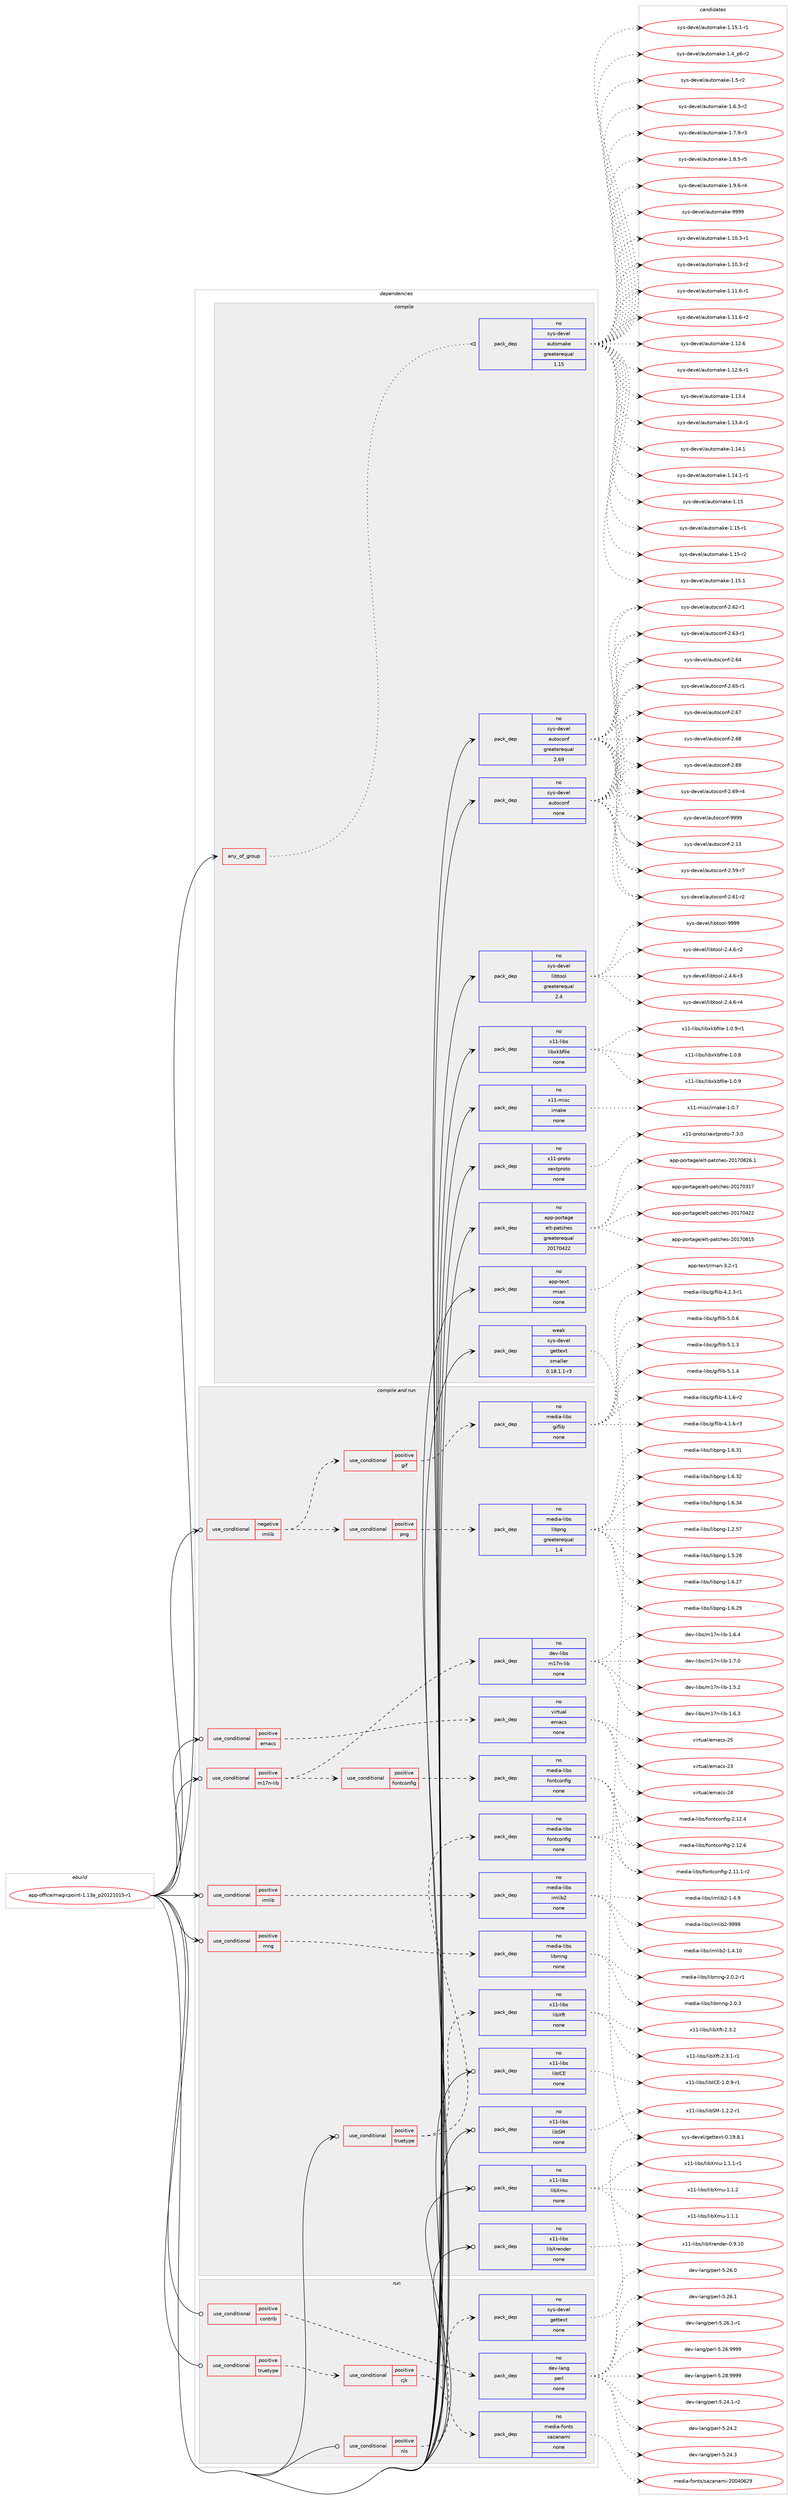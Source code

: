 digraph prolog {

# *************
# Graph options
# *************

newrank=true;
concentrate=true;
compound=true;
graph [rankdir=LR,fontname=Helvetica,fontsize=10,ranksep=1.5];#, ranksep=2.5, nodesep=0.2];
edge  [arrowhead=vee];
node  [fontname=Helvetica,fontsize=10];

# **********
# The ebuild
# **********

subgraph cluster_leftcol {
color=gray;
rank=same;
label=<<i>ebuild</i>>;
id [label="app-office/magicpoint-1.13a_p20121015-r1", color=red, width=4, href="../app-office/magicpoint-1.13a_p20121015-r1.svg"];
}

# ****************
# The dependencies
# ****************

subgraph cluster_midcol {
color=gray;
label=<<i>dependencies</i>>;
subgraph cluster_compile {
fillcolor="#eeeeee";
style=filled;
label=<<i>compile</i>>;
subgraph any899 {
dependency51975 [label=<<TABLE BORDER="0" CELLBORDER="1" CELLSPACING="0" CELLPADDING="4"><TR><TD CELLPADDING="10">any_of_group</TD></TR></TABLE>>, shape=none, color=red];subgraph pack37435 {
dependency51976 [label=<<TABLE BORDER="0" CELLBORDER="1" CELLSPACING="0" CELLPADDING="4" WIDTH="220"><TR><TD ROWSPAN="6" CELLPADDING="30">pack_dep</TD></TR><TR><TD WIDTH="110">no</TD></TR><TR><TD>sys-devel</TD></TR><TR><TD>automake</TD></TR><TR><TD>greaterequal</TD></TR><TR><TD>1.15</TD></TR></TABLE>>, shape=none, color=blue];
}
dependency51975:e -> dependency51976:w [weight=20,style="dotted",arrowhead="oinv"];
}
id:e -> dependency51975:w [weight=20,style="solid",arrowhead="vee"];
subgraph pack37436 {
dependency51977 [label=<<TABLE BORDER="0" CELLBORDER="1" CELLSPACING="0" CELLPADDING="4" WIDTH="220"><TR><TD ROWSPAN="6" CELLPADDING="30">pack_dep</TD></TR><TR><TD WIDTH="110">no</TD></TR><TR><TD>app-portage</TD></TR><TR><TD>elt-patches</TD></TR><TR><TD>greaterequal</TD></TR><TR><TD>20170422</TD></TR></TABLE>>, shape=none, color=blue];
}
id:e -> dependency51977:w [weight=20,style="solid",arrowhead="vee"];
subgraph pack37437 {
dependency51978 [label=<<TABLE BORDER="0" CELLBORDER="1" CELLSPACING="0" CELLPADDING="4" WIDTH="220"><TR><TD ROWSPAN="6" CELLPADDING="30">pack_dep</TD></TR><TR><TD WIDTH="110">no</TD></TR><TR><TD>app-text</TD></TR><TR><TD>rman</TD></TR><TR><TD>none</TD></TR><TR><TD></TD></TR></TABLE>>, shape=none, color=blue];
}
id:e -> dependency51978:w [weight=20,style="solid",arrowhead="vee"];
subgraph pack37438 {
dependency51979 [label=<<TABLE BORDER="0" CELLBORDER="1" CELLSPACING="0" CELLPADDING="4" WIDTH="220"><TR><TD ROWSPAN="6" CELLPADDING="30">pack_dep</TD></TR><TR><TD WIDTH="110">no</TD></TR><TR><TD>sys-devel</TD></TR><TR><TD>autoconf</TD></TR><TR><TD>greaterequal</TD></TR><TR><TD>2.69</TD></TR></TABLE>>, shape=none, color=blue];
}
id:e -> dependency51979:w [weight=20,style="solid",arrowhead="vee"];
subgraph pack37439 {
dependency51980 [label=<<TABLE BORDER="0" CELLBORDER="1" CELLSPACING="0" CELLPADDING="4" WIDTH="220"><TR><TD ROWSPAN="6" CELLPADDING="30">pack_dep</TD></TR><TR><TD WIDTH="110">no</TD></TR><TR><TD>sys-devel</TD></TR><TR><TD>autoconf</TD></TR><TR><TD>none</TD></TR><TR><TD></TD></TR></TABLE>>, shape=none, color=blue];
}
id:e -> dependency51980:w [weight=20,style="solid",arrowhead="vee"];
subgraph pack37440 {
dependency51981 [label=<<TABLE BORDER="0" CELLBORDER="1" CELLSPACING="0" CELLPADDING="4" WIDTH="220"><TR><TD ROWSPAN="6" CELLPADDING="30">pack_dep</TD></TR><TR><TD WIDTH="110">no</TD></TR><TR><TD>sys-devel</TD></TR><TR><TD>libtool</TD></TR><TR><TD>greaterequal</TD></TR><TR><TD>2.4</TD></TR></TABLE>>, shape=none, color=blue];
}
id:e -> dependency51981:w [weight=20,style="solid",arrowhead="vee"];
subgraph pack37441 {
dependency51982 [label=<<TABLE BORDER="0" CELLBORDER="1" CELLSPACING="0" CELLPADDING="4" WIDTH="220"><TR><TD ROWSPAN="6" CELLPADDING="30">pack_dep</TD></TR><TR><TD WIDTH="110">no</TD></TR><TR><TD>x11-libs</TD></TR><TR><TD>libxkbfile</TD></TR><TR><TD>none</TD></TR><TR><TD></TD></TR></TABLE>>, shape=none, color=blue];
}
id:e -> dependency51982:w [weight=20,style="solid",arrowhead="vee"];
subgraph pack37442 {
dependency51983 [label=<<TABLE BORDER="0" CELLBORDER="1" CELLSPACING="0" CELLPADDING="4" WIDTH="220"><TR><TD ROWSPAN="6" CELLPADDING="30">pack_dep</TD></TR><TR><TD WIDTH="110">no</TD></TR><TR><TD>x11-misc</TD></TR><TR><TD>imake</TD></TR><TR><TD>none</TD></TR><TR><TD></TD></TR></TABLE>>, shape=none, color=blue];
}
id:e -> dependency51983:w [weight=20,style="solid",arrowhead="vee"];
subgraph pack37443 {
dependency51984 [label=<<TABLE BORDER="0" CELLBORDER="1" CELLSPACING="0" CELLPADDING="4" WIDTH="220"><TR><TD ROWSPAN="6" CELLPADDING="30">pack_dep</TD></TR><TR><TD WIDTH="110">no</TD></TR><TR><TD>x11-proto</TD></TR><TR><TD>xextproto</TD></TR><TR><TD>none</TD></TR><TR><TD></TD></TR></TABLE>>, shape=none, color=blue];
}
id:e -> dependency51984:w [weight=20,style="solid",arrowhead="vee"];
subgraph pack37444 {
dependency51985 [label=<<TABLE BORDER="0" CELLBORDER="1" CELLSPACING="0" CELLPADDING="4" WIDTH="220"><TR><TD ROWSPAN="6" CELLPADDING="30">pack_dep</TD></TR><TR><TD WIDTH="110">weak</TD></TR><TR><TD>sys-devel</TD></TR><TR><TD>gettext</TD></TR><TR><TD>smaller</TD></TR><TR><TD>0.18.1.1-r3</TD></TR></TABLE>>, shape=none, color=blue];
}
id:e -> dependency51985:w [weight=20,style="solid",arrowhead="vee"];
}
subgraph cluster_compileandrun {
fillcolor="#eeeeee";
style=filled;
label=<<i>compile and run</i>>;
subgraph cond13619 {
dependency51986 [label=<<TABLE BORDER="0" CELLBORDER="1" CELLSPACING="0" CELLPADDING="4"><TR><TD ROWSPAN="3" CELLPADDING="10">use_conditional</TD></TR><TR><TD>negative</TD></TR><TR><TD>imlib</TD></TR></TABLE>>, shape=none, color=red];
subgraph cond13620 {
dependency51987 [label=<<TABLE BORDER="0" CELLBORDER="1" CELLSPACING="0" CELLPADDING="4"><TR><TD ROWSPAN="3" CELLPADDING="10">use_conditional</TD></TR><TR><TD>positive</TD></TR><TR><TD>gif</TD></TR></TABLE>>, shape=none, color=red];
subgraph pack37445 {
dependency51988 [label=<<TABLE BORDER="0" CELLBORDER="1" CELLSPACING="0" CELLPADDING="4" WIDTH="220"><TR><TD ROWSPAN="6" CELLPADDING="30">pack_dep</TD></TR><TR><TD WIDTH="110">no</TD></TR><TR><TD>media-libs</TD></TR><TR><TD>giflib</TD></TR><TR><TD>none</TD></TR><TR><TD></TD></TR></TABLE>>, shape=none, color=blue];
}
dependency51987:e -> dependency51988:w [weight=20,style="dashed",arrowhead="vee"];
}
dependency51986:e -> dependency51987:w [weight=20,style="dashed",arrowhead="vee"];
subgraph cond13621 {
dependency51989 [label=<<TABLE BORDER="0" CELLBORDER="1" CELLSPACING="0" CELLPADDING="4"><TR><TD ROWSPAN="3" CELLPADDING="10">use_conditional</TD></TR><TR><TD>positive</TD></TR><TR><TD>png</TD></TR></TABLE>>, shape=none, color=red];
subgraph pack37446 {
dependency51990 [label=<<TABLE BORDER="0" CELLBORDER="1" CELLSPACING="0" CELLPADDING="4" WIDTH="220"><TR><TD ROWSPAN="6" CELLPADDING="30">pack_dep</TD></TR><TR><TD WIDTH="110">no</TD></TR><TR><TD>media-libs</TD></TR><TR><TD>libpng</TD></TR><TR><TD>greaterequal</TD></TR><TR><TD>1.4</TD></TR></TABLE>>, shape=none, color=blue];
}
dependency51989:e -> dependency51990:w [weight=20,style="dashed",arrowhead="vee"];
}
dependency51986:e -> dependency51989:w [weight=20,style="dashed",arrowhead="vee"];
}
id:e -> dependency51986:w [weight=20,style="solid",arrowhead="odotvee"];
subgraph cond13622 {
dependency51991 [label=<<TABLE BORDER="0" CELLBORDER="1" CELLSPACING="0" CELLPADDING="4"><TR><TD ROWSPAN="3" CELLPADDING="10">use_conditional</TD></TR><TR><TD>positive</TD></TR><TR><TD>emacs</TD></TR></TABLE>>, shape=none, color=red];
subgraph pack37447 {
dependency51992 [label=<<TABLE BORDER="0" CELLBORDER="1" CELLSPACING="0" CELLPADDING="4" WIDTH="220"><TR><TD ROWSPAN="6" CELLPADDING="30">pack_dep</TD></TR><TR><TD WIDTH="110">no</TD></TR><TR><TD>virtual</TD></TR><TR><TD>emacs</TD></TR><TR><TD>none</TD></TR><TR><TD></TD></TR></TABLE>>, shape=none, color=blue];
}
dependency51991:e -> dependency51992:w [weight=20,style="dashed",arrowhead="vee"];
}
id:e -> dependency51991:w [weight=20,style="solid",arrowhead="odotvee"];
subgraph cond13623 {
dependency51993 [label=<<TABLE BORDER="0" CELLBORDER="1" CELLSPACING="0" CELLPADDING="4"><TR><TD ROWSPAN="3" CELLPADDING="10">use_conditional</TD></TR><TR><TD>positive</TD></TR><TR><TD>imlib</TD></TR></TABLE>>, shape=none, color=red];
subgraph pack37448 {
dependency51994 [label=<<TABLE BORDER="0" CELLBORDER="1" CELLSPACING="0" CELLPADDING="4" WIDTH="220"><TR><TD ROWSPAN="6" CELLPADDING="30">pack_dep</TD></TR><TR><TD WIDTH="110">no</TD></TR><TR><TD>media-libs</TD></TR><TR><TD>imlib2</TD></TR><TR><TD>none</TD></TR><TR><TD></TD></TR></TABLE>>, shape=none, color=blue];
}
dependency51993:e -> dependency51994:w [weight=20,style="dashed",arrowhead="vee"];
}
id:e -> dependency51993:w [weight=20,style="solid",arrowhead="odotvee"];
subgraph cond13624 {
dependency51995 [label=<<TABLE BORDER="0" CELLBORDER="1" CELLSPACING="0" CELLPADDING="4"><TR><TD ROWSPAN="3" CELLPADDING="10">use_conditional</TD></TR><TR><TD>positive</TD></TR><TR><TD>m17n-lib</TD></TR></TABLE>>, shape=none, color=red];
subgraph pack37449 {
dependency51996 [label=<<TABLE BORDER="0" CELLBORDER="1" CELLSPACING="0" CELLPADDING="4" WIDTH="220"><TR><TD ROWSPAN="6" CELLPADDING="30">pack_dep</TD></TR><TR><TD WIDTH="110">no</TD></TR><TR><TD>dev-libs</TD></TR><TR><TD>m17n-lib</TD></TR><TR><TD>none</TD></TR><TR><TD></TD></TR></TABLE>>, shape=none, color=blue];
}
dependency51995:e -> dependency51996:w [weight=20,style="dashed",arrowhead="vee"];
subgraph cond13625 {
dependency51997 [label=<<TABLE BORDER="0" CELLBORDER="1" CELLSPACING="0" CELLPADDING="4"><TR><TD ROWSPAN="3" CELLPADDING="10">use_conditional</TD></TR><TR><TD>positive</TD></TR><TR><TD>fontconfig</TD></TR></TABLE>>, shape=none, color=red];
subgraph pack37450 {
dependency51998 [label=<<TABLE BORDER="0" CELLBORDER="1" CELLSPACING="0" CELLPADDING="4" WIDTH="220"><TR><TD ROWSPAN="6" CELLPADDING="30">pack_dep</TD></TR><TR><TD WIDTH="110">no</TD></TR><TR><TD>media-libs</TD></TR><TR><TD>fontconfig</TD></TR><TR><TD>none</TD></TR><TR><TD></TD></TR></TABLE>>, shape=none, color=blue];
}
dependency51997:e -> dependency51998:w [weight=20,style="dashed",arrowhead="vee"];
}
dependency51995:e -> dependency51997:w [weight=20,style="dashed",arrowhead="vee"];
}
id:e -> dependency51995:w [weight=20,style="solid",arrowhead="odotvee"];
subgraph cond13626 {
dependency51999 [label=<<TABLE BORDER="0" CELLBORDER="1" CELLSPACING="0" CELLPADDING="4"><TR><TD ROWSPAN="3" CELLPADDING="10">use_conditional</TD></TR><TR><TD>positive</TD></TR><TR><TD>mng</TD></TR></TABLE>>, shape=none, color=red];
subgraph pack37451 {
dependency52000 [label=<<TABLE BORDER="0" CELLBORDER="1" CELLSPACING="0" CELLPADDING="4" WIDTH="220"><TR><TD ROWSPAN="6" CELLPADDING="30">pack_dep</TD></TR><TR><TD WIDTH="110">no</TD></TR><TR><TD>media-libs</TD></TR><TR><TD>libmng</TD></TR><TR><TD>none</TD></TR><TR><TD></TD></TR></TABLE>>, shape=none, color=blue];
}
dependency51999:e -> dependency52000:w [weight=20,style="dashed",arrowhead="vee"];
}
id:e -> dependency51999:w [weight=20,style="solid",arrowhead="odotvee"];
subgraph cond13627 {
dependency52001 [label=<<TABLE BORDER="0" CELLBORDER="1" CELLSPACING="0" CELLPADDING="4"><TR><TD ROWSPAN="3" CELLPADDING="10">use_conditional</TD></TR><TR><TD>positive</TD></TR><TR><TD>truetype</TD></TR></TABLE>>, shape=none, color=red];
subgraph pack37452 {
dependency52002 [label=<<TABLE BORDER="0" CELLBORDER="1" CELLSPACING="0" CELLPADDING="4" WIDTH="220"><TR><TD ROWSPAN="6" CELLPADDING="30">pack_dep</TD></TR><TR><TD WIDTH="110">no</TD></TR><TR><TD>x11-libs</TD></TR><TR><TD>libXft</TD></TR><TR><TD>none</TD></TR><TR><TD></TD></TR></TABLE>>, shape=none, color=blue];
}
dependency52001:e -> dependency52002:w [weight=20,style="dashed",arrowhead="vee"];
subgraph pack37453 {
dependency52003 [label=<<TABLE BORDER="0" CELLBORDER="1" CELLSPACING="0" CELLPADDING="4" WIDTH="220"><TR><TD ROWSPAN="6" CELLPADDING="30">pack_dep</TD></TR><TR><TD WIDTH="110">no</TD></TR><TR><TD>media-libs</TD></TR><TR><TD>fontconfig</TD></TR><TR><TD>none</TD></TR><TR><TD></TD></TR></TABLE>>, shape=none, color=blue];
}
dependency52001:e -> dependency52003:w [weight=20,style="dashed",arrowhead="vee"];
}
id:e -> dependency52001:w [weight=20,style="solid",arrowhead="odotvee"];
subgraph pack37454 {
dependency52004 [label=<<TABLE BORDER="0" CELLBORDER="1" CELLSPACING="0" CELLPADDING="4" WIDTH="220"><TR><TD ROWSPAN="6" CELLPADDING="30">pack_dep</TD></TR><TR><TD WIDTH="110">no</TD></TR><TR><TD>x11-libs</TD></TR><TR><TD>libICE</TD></TR><TR><TD>none</TD></TR><TR><TD></TD></TR></TABLE>>, shape=none, color=blue];
}
id:e -> dependency52004:w [weight=20,style="solid",arrowhead="odotvee"];
subgraph pack37455 {
dependency52005 [label=<<TABLE BORDER="0" CELLBORDER="1" CELLSPACING="0" CELLPADDING="4" WIDTH="220"><TR><TD ROWSPAN="6" CELLPADDING="30">pack_dep</TD></TR><TR><TD WIDTH="110">no</TD></TR><TR><TD>x11-libs</TD></TR><TR><TD>libSM</TD></TR><TR><TD>none</TD></TR><TR><TD></TD></TR></TABLE>>, shape=none, color=blue];
}
id:e -> dependency52005:w [weight=20,style="solid",arrowhead="odotvee"];
subgraph pack37456 {
dependency52006 [label=<<TABLE BORDER="0" CELLBORDER="1" CELLSPACING="0" CELLPADDING="4" WIDTH="220"><TR><TD ROWSPAN="6" CELLPADDING="30">pack_dep</TD></TR><TR><TD WIDTH="110">no</TD></TR><TR><TD>x11-libs</TD></TR><TR><TD>libXmu</TD></TR><TR><TD>none</TD></TR><TR><TD></TD></TR></TABLE>>, shape=none, color=blue];
}
id:e -> dependency52006:w [weight=20,style="solid",arrowhead="odotvee"];
subgraph pack37457 {
dependency52007 [label=<<TABLE BORDER="0" CELLBORDER="1" CELLSPACING="0" CELLPADDING="4" WIDTH="220"><TR><TD ROWSPAN="6" CELLPADDING="30">pack_dep</TD></TR><TR><TD WIDTH="110">no</TD></TR><TR><TD>x11-libs</TD></TR><TR><TD>libXrender</TD></TR><TR><TD>none</TD></TR><TR><TD></TD></TR></TABLE>>, shape=none, color=blue];
}
id:e -> dependency52007:w [weight=20,style="solid",arrowhead="odotvee"];
}
subgraph cluster_run {
fillcolor="#eeeeee";
style=filled;
label=<<i>run</i>>;
subgraph cond13628 {
dependency52008 [label=<<TABLE BORDER="0" CELLBORDER="1" CELLSPACING="0" CELLPADDING="4"><TR><TD ROWSPAN="3" CELLPADDING="10">use_conditional</TD></TR><TR><TD>positive</TD></TR><TR><TD>contrib</TD></TR></TABLE>>, shape=none, color=red];
subgraph pack37458 {
dependency52009 [label=<<TABLE BORDER="0" CELLBORDER="1" CELLSPACING="0" CELLPADDING="4" WIDTH="220"><TR><TD ROWSPAN="6" CELLPADDING="30">pack_dep</TD></TR><TR><TD WIDTH="110">no</TD></TR><TR><TD>dev-lang</TD></TR><TR><TD>perl</TD></TR><TR><TD>none</TD></TR><TR><TD></TD></TR></TABLE>>, shape=none, color=blue];
}
dependency52008:e -> dependency52009:w [weight=20,style="dashed",arrowhead="vee"];
}
id:e -> dependency52008:w [weight=20,style="solid",arrowhead="odot"];
subgraph cond13629 {
dependency52010 [label=<<TABLE BORDER="0" CELLBORDER="1" CELLSPACING="0" CELLPADDING="4"><TR><TD ROWSPAN="3" CELLPADDING="10">use_conditional</TD></TR><TR><TD>positive</TD></TR><TR><TD>nls</TD></TR></TABLE>>, shape=none, color=red];
subgraph pack37459 {
dependency52011 [label=<<TABLE BORDER="0" CELLBORDER="1" CELLSPACING="0" CELLPADDING="4" WIDTH="220"><TR><TD ROWSPAN="6" CELLPADDING="30">pack_dep</TD></TR><TR><TD WIDTH="110">no</TD></TR><TR><TD>sys-devel</TD></TR><TR><TD>gettext</TD></TR><TR><TD>none</TD></TR><TR><TD></TD></TR></TABLE>>, shape=none, color=blue];
}
dependency52010:e -> dependency52011:w [weight=20,style="dashed",arrowhead="vee"];
}
id:e -> dependency52010:w [weight=20,style="solid",arrowhead="odot"];
subgraph cond13630 {
dependency52012 [label=<<TABLE BORDER="0" CELLBORDER="1" CELLSPACING="0" CELLPADDING="4"><TR><TD ROWSPAN="3" CELLPADDING="10">use_conditional</TD></TR><TR><TD>positive</TD></TR><TR><TD>truetype</TD></TR></TABLE>>, shape=none, color=red];
subgraph cond13631 {
dependency52013 [label=<<TABLE BORDER="0" CELLBORDER="1" CELLSPACING="0" CELLPADDING="4"><TR><TD ROWSPAN="3" CELLPADDING="10">use_conditional</TD></TR><TR><TD>positive</TD></TR><TR><TD>cjk</TD></TR></TABLE>>, shape=none, color=red];
subgraph pack37460 {
dependency52014 [label=<<TABLE BORDER="0" CELLBORDER="1" CELLSPACING="0" CELLPADDING="4" WIDTH="220"><TR><TD ROWSPAN="6" CELLPADDING="30">pack_dep</TD></TR><TR><TD WIDTH="110">no</TD></TR><TR><TD>media-fonts</TD></TR><TR><TD>sazanami</TD></TR><TR><TD>none</TD></TR><TR><TD></TD></TR></TABLE>>, shape=none, color=blue];
}
dependency52013:e -> dependency52014:w [weight=20,style="dashed",arrowhead="vee"];
}
dependency52012:e -> dependency52013:w [weight=20,style="dashed",arrowhead="vee"];
}
id:e -> dependency52012:w [weight=20,style="solid",arrowhead="odot"];
}
}

# **************
# The candidates
# **************

subgraph cluster_choices {
rank=same;
color=gray;
label=<<i>candidates</i>>;

subgraph choice37435 {
color=black;
nodesep=1;
choice11512111545100101118101108479711711611110997107101454946494846514511449 [label="sys-devel/automake-1.10.3-r1", color=red, width=4,href="../sys-devel/automake-1.10.3-r1.svg"];
choice11512111545100101118101108479711711611110997107101454946494846514511450 [label="sys-devel/automake-1.10.3-r2", color=red, width=4,href="../sys-devel/automake-1.10.3-r2.svg"];
choice11512111545100101118101108479711711611110997107101454946494946544511449 [label="sys-devel/automake-1.11.6-r1", color=red, width=4,href="../sys-devel/automake-1.11.6-r1.svg"];
choice11512111545100101118101108479711711611110997107101454946494946544511450 [label="sys-devel/automake-1.11.6-r2", color=red, width=4,href="../sys-devel/automake-1.11.6-r2.svg"];
choice1151211154510010111810110847971171161111099710710145494649504654 [label="sys-devel/automake-1.12.6", color=red, width=4,href="../sys-devel/automake-1.12.6.svg"];
choice11512111545100101118101108479711711611110997107101454946495046544511449 [label="sys-devel/automake-1.12.6-r1", color=red, width=4,href="../sys-devel/automake-1.12.6-r1.svg"];
choice1151211154510010111810110847971171161111099710710145494649514652 [label="sys-devel/automake-1.13.4", color=red, width=4,href="../sys-devel/automake-1.13.4.svg"];
choice11512111545100101118101108479711711611110997107101454946495146524511449 [label="sys-devel/automake-1.13.4-r1", color=red, width=4,href="../sys-devel/automake-1.13.4-r1.svg"];
choice1151211154510010111810110847971171161111099710710145494649524649 [label="sys-devel/automake-1.14.1", color=red, width=4,href="../sys-devel/automake-1.14.1.svg"];
choice11512111545100101118101108479711711611110997107101454946495246494511449 [label="sys-devel/automake-1.14.1-r1", color=red, width=4,href="../sys-devel/automake-1.14.1-r1.svg"];
choice115121115451001011181011084797117116111109971071014549464953 [label="sys-devel/automake-1.15", color=red, width=4,href="../sys-devel/automake-1.15.svg"];
choice1151211154510010111810110847971171161111099710710145494649534511449 [label="sys-devel/automake-1.15-r1", color=red, width=4,href="../sys-devel/automake-1.15-r1.svg"];
choice1151211154510010111810110847971171161111099710710145494649534511450 [label="sys-devel/automake-1.15-r2", color=red, width=4,href="../sys-devel/automake-1.15-r2.svg"];
choice1151211154510010111810110847971171161111099710710145494649534649 [label="sys-devel/automake-1.15.1", color=red, width=4,href="../sys-devel/automake-1.15.1.svg"];
choice11512111545100101118101108479711711611110997107101454946495346494511449 [label="sys-devel/automake-1.15.1-r1", color=red, width=4,href="../sys-devel/automake-1.15.1-r1.svg"];
choice115121115451001011181011084797117116111109971071014549465295112544511450 [label="sys-devel/automake-1.4_p6-r2", color=red, width=4,href="../sys-devel/automake-1.4_p6-r2.svg"];
choice11512111545100101118101108479711711611110997107101454946534511450 [label="sys-devel/automake-1.5-r2", color=red, width=4,href="../sys-devel/automake-1.5-r2.svg"];
choice115121115451001011181011084797117116111109971071014549465446514511450 [label="sys-devel/automake-1.6.3-r2", color=red, width=4,href="../sys-devel/automake-1.6.3-r2.svg"];
choice115121115451001011181011084797117116111109971071014549465546574511451 [label="sys-devel/automake-1.7.9-r3", color=red, width=4,href="../sys-devel/automake-1.7.9-r3.svg"];
choice115121115451001011181011084797117116111109971071014549465646534511453 [label="sys-devel/automake-1.8.5-r5", color=red, width=4,href="../sys-devel/automake-1.8.5-r5.svg"];
choice115121115451001011181011084797117116111109971071014549465746544511452 [label="sys-devel/automake-1.9.6-r4", color=red, width=4,href="../sys-devel/automake-1.9.6-r4.svg"];
choice115121115451001011181011084797117116111109971071014557575757 [label="sys-devel/automake-9999", color=red, width=4,href="../sys-devel/automake-9999.svg"];
dependency51976:e -> choice11512111545100101118101108479711711611110997107101454946494846514511449:w [style=dotted,weight="100"];
dependency51976:e -> choice11512111545100101118101108479711711611110997107101454946494846514511450:w [style=dotted,weight="100"];
dependency51976:e -> choice11512111545100101118101108479711711611110997107101454946494946544511449:w [style=dotted,weight="100"];
dependency51976:e -> choice11512111545100101118101108479711711611110997107101454946494946544511450:w [style=dotted,weight="100"];
dependency51976:e -> choice1151211154510010111810110847971171161111099710710145494649504654:w [style=dotted,weight="100"];
dependency51976:e -> choice11512111545100101118101108479711711611110997107101454946495046544511449:w [style=dotted,weight="100"];
dependency51976:e -> choice1151211154510010111810110847971171161111099710710145494649514652:w [style=dotted,weight="100"];
dependency51976:e -> choice11512111545100101118101108479711711611110997107101454946495146524511449:w [style=dotted,weight="100"];
dependency51976:e -> choice1151211154510010111810110847971171161111099710710145494649524649:w [style=dotted,weight="100"];
dependency51976:e -> choice11512111545100101118101108479711711611110997107101454946495246494511449:w [style=dotted,weight="100"];
dependency51976:e -> choice115121115451001011181011084797117116111109971071014549464953:w [style=dotted,weight="100"];
dependency51976:e -> choice1151211154510010111810110847971171161111099710710145494649534511449:w [style=dotted,weight="100"];
dependency51976:e -> choice1151211154510010111810110847971171161111099710710145494649534511450:w [style=dotted,weight="100"];
dependency51976:e -> choice1151211154510010111810110847971171161111099710710145494649534649:w [style=dotted,weight="100"];
dependency51976:e -> choice11512111545100101118101108479711711611110997107101454946495346494511449:w [style=dotted,weight="100"];
dependency51976:e -> choice115121115451001011181011084797117116111109971071014549465295112544511450:w [style=dotted,weight="100"];
dependency51976:e -> choice11512111545100101118101108479711711611110997107101454946534511450:w [style=dotted,weight="100"];
dependency51976:e -> choice115121115451001011181011084797117116111109971071014549465446514511450:w [style=dotted,weight="100"];
dependency51976:e -> choice115121115451001011181011084797117116111109971071014549465546574511451:w [style=dotted,weight="100"];
dependency51976:e -> choice115121115451001011181011084797117116111109971071014549465646534511453:w [style=dotted,weight="100"];
dependency51976:e -> choice115121115451001011181011084797117116111109971071014549465746544511452:w [style=dotted,weight="100"];
dependency51976:e -> choice115121115451001011181011084797117116111109971071014557575757:w [style=dotted,weight="100"];
}
subgraph choice37436 {
color=black;
nodesep=1;
choice97112112451121111141169710310147101108116451129711699104101115455048495548514955 [label="app-portage/elt-patches-20170317", color=red, width=4,href="../app-portage/elt-patches-20170317.svg"];
choice97112112451121111141169710310147101108116451129711699104101115455048495548525050 [label="app-portage/elt-patches-20170422", color=red, width=4,href="../app-portage/elt-patches-20170422.svg"];
choice97112112451121111141169710310147101108116451129711699104101115455048495548564953 [label="app-portage/elt-patches-20170815", color=red, width=4,href="../app-portage/elt-patches-20170815.svg"];
choice971121124511211111411697103101471011081164511297116991041011154550484955485650544649 [label="app-portage/elt-patches-20170826.1", color=red, width=4,href="../app-portage/elt-patches-20170826.1.svg"];
dependency51977:e -> choice97112112451121111141169710310147101108116451129711699104101115455048495548514955:w [style=dotted,weight="100"];
dependency51977:e -> choice97112112451121111141169710310147101108116451129711699104101115455048495548525050:w [style=dotted,weight="100"];
dependency51977:e -> choice97112112451121111141169710310147101108116451129711699104101115455048495548564953:w [style=dotted,weight="100"];
dependency51977:e -> choice971121124511211111411697103101471011081164511297116991041011154550484955485650544649:w [style=dotted,weight="100"];
}
subgraph choice37437 {
color=black;
nodesep=1;
choice97112112451161011201164711410997110455146504511449 [label="app-text/rman-3.2-r1", color=red, width=4,href="../app-text/rman-3.2-r1.svg"];
dependency51978:e -> choice97112112451161011201164711410997110455146504511449:w [style=dotted,weight="100"];
}
subgraph choice37438 {
color=black;
nodesep=1;
choice115121115451001011181011084797117116111991111101024550464951 [label="sys-devel/autoconf-2.13", color=red, width=4,href="../sys-devel/autoconf-2.13.svg"];
choice1151211154510010111810110847971171161119911111010245504653574511455 [label="sys-devel/autoconf-2.59-r7", color=red, width=4,href="../sys-devel/autoconf-2.59-r7.svg"];
choice1151211154510010111810110847971171161119911111010245504654494511450 [label="sys-devel/autoconf-2.61-r2", color=red, width=4,href="../sys-devel/autoconf-2.61-r2.svg"];
choice1151211154510010111810110847971171161119911111010245504654504511449 [label="sys-devel/autoconf-2.62-r1", color=red, width=4,href="../sys-devel/autoconf-2.62-r1.svg"];
choice1151211154510010111810110847971171161119911111010245504654514511449 [label="sys-devel/autoconf-2.63-r1", color=red, width=4,href="../sys-devel/autoconf-2.63-r1.svg"];
choice115121115451001011181011084797117116111991111101024550465452 [label="sys-devel/autoconf-2.64", color=red, width=4,href="../sys-devel/autoconf-2.64.svg"];
choice1151211154510010111810110847971171161119911111010245504654534511449 [label="sys-devel/autoconf-2.65-r1", color=red, width=4,href="../sys-devel/autoconf-2.65-r1.svg"];
choice115121115451001011181011084797117116111991111101024550465455 [label="sys-devel/autoconf-2.67", color=red, width=4,href="../sys-devel/autoconf-2.67.svg"];
choice115121115451001011181011084797117116111991111101024550465456 [label="sys-devel/autoconf-2.68", color=red, width=4,href="../sys-devel/autoconf-2.68.svg"];
choice115121115451001011181011084797117116111991111101024550465457 [label="sys-devel/autoconf-2.69", color=red, width=4,href="../sys-devel/autoconf-2.69.svg"];
choice1151211154510010111810110847971171161119911111010245504654574511452 [label="sys-devel/autoconf-2.69-r4", color=red, width=4,href="../sys-devel/autoconf-2.69-r4.svg"];
choice115121115451001011181011084797117116111991111101024557575757 [label="sys-devel/autoconf-9999", color=red, width=4,href="../sys-devel/autoconf-9999.svg"];
dependency51979:e -> choice115121115451001011181011084797117116111991111101024550464951:w [style=dotted,weight="100"];
dependency51979:e -> choice1151211154510010111810110847971171161119911111010245504653574511455:w [style=dotted,weight="100"];
dependency51979:e -> choice1151211154510010111810110847971171161119911111010245504654494511450:w [style=dotted,weight="100"];
dependency51979:e -> choice1151211154510010111810110847971171161119911111010245504654504511449:w [style=dotted,weight="100"];
dependency51979:e -> choice1151211154510010111810110847971171161119911111010245504654514511449:w [style=dotted,weight="100"];
dependency51979:e -> choice115121115451001011181011084797117116111991111101024550465452:w [style=dotted,weight="100"];
dependency51979:e -> choice1151211154510010111810110847971171161119911111010245504654534511449:w [style=dotted,weight="100"];
dependency51979:e -> choice115121115451001011181011084797117116111991111101024550465455:w [style=dotted,weight="100"];
dependency51979:e -> choice115121115451001011181011084797117116111991111101024550465456:w [style=dotted,weight="100"];
dependency51979:e -> choice115121115451001011181011084797117116111991111101024550465457:w [style=dotted,weight="100"];
dependency51979:e -> choice1151211154510010111810110847971171161119911111010245504654574511452:w [style=dotted,weight="100"];
dependency51979:e -> choice115121115451001011181011084797117116111991111101024557575757:w [style=dotted,weight="100"];
}
subgraph choice37439 {
color=black;
nodesep=1;
choice115121115451001011181011084797117116111991111101024550464951 [label="sys-devel/autoconf-2.13", color=red, width=4,href="../sys-devel/autoconf-2.13.svg"];
choice1151211154510010111810110847971171161119911111010245504653574511455 [label="sys-devel/autoconf-2.59-r7", color=red, width=4,href="../sys-devel/autoconf-2.59-r7.svg"];
choice1151211154510010111810110847971171161119911111010245504654494511450 [label="sys-devel/autoconf-2.61-r2", color=red, width=4,href="../sys-devel/autoconf-2.61-r2.svg"];
choice1151211154510010111810110847971171161119911111010245504654504511449 [label="sys-devel/autoconf-2.62-r1", color=red, width=4,href="../sys-devel/autoconf-2.62-r1.svg"];
choice1151211154510010111810110847971171161119911111010245504654514511449 [label="sys-devel/autoconf-2.63-r1", color=red, width=4,href="../sys-devel/autoconf-2.63-r1.svg"];
choice115121115451001011181011084797117116111991111101024550465452 [label="sys-devel/autoconf-2.64", color=red, width=4,href="../sys-devel/autoconf-2.64.svg"];
choice1151211154510010111810110847971171161119911111010245504654534511449 [label="sys-devel/autoconf-2.65-r1", color=red, width=4,href="../sys-devel/autoconf-2.65-r1.svg"];
choice115121115451001011181011084797117116111991111101024550465455 [label="sys-devel/autoconf-2.67", color=red, width=4,href="../sys-devel/autoconf-2.67.svg"];
choice115121115451001011181011084797117116111991111101024550465456 [label="sys-devel/autoconf-2.68", color=red, width=4,href="../sys-devel/autoconf-2.68.svg"];
choice115121115451001011181011084797117116111991111101024550465457 [label="sys-devel/autoconf-2.69", color=red, width=4,href="../sys-devel/autoconf-2.69.svg"];
choice1151211154510010111810110847971171161119911111010245504654574511452 [label="sys-devel/autoconf-2.69-r4", color=red, width=4,href="../sys-devel/autoconf-2.69-r4.svg"];
choice115121115451001011181011084797117116111991111101024557575757 [label="sys-devel/autoconf-9999", color=red, width=4,href="../sys-devel/autoconf-9999.svg"];
dependency51980:e -> choice115121115451001011181011084797117116111991111101024550464951:w [style=dotted,weight="100"];
dependency51980:e -> choice1151211154510010111810110847971171161119911111010245504653574511455:w [style=dotted,weight="100"];
dependency51980:e -> choice1151211154510010111810110847971171161119911111010245504654494511450:w [style=dotted,weight="100"];
dependency51980:e -> choice1151211154510010111810110847971171161119911111010245504654504511449:w [style=dotted,weight="100"];
dependency51980:e -> choice1151211154510010111810110847971171161119911111010245504654514511449:w [style=dotted,weight="100"];
dependency51980:e -> choice115121115451001011181011084797117116111991111101024550465452:w [style=dotted,weight="100"];
dependency51980:e -> choice1151211154510010111810110847971171161119911111010245504654534511449:w [style=dotted,weight="100"];
dependency51980:e -> choice115121115451001011181011084797117116111991111101024550465455:w [style=dotted,weight="100"];
dependency51980:e -> choice115121115451001011181011084797117116111991111101024550465456:w [style=dotted,weight="100"];
dependency51980:e -> choice115121115451001011181011084797117116111991111101024550465457:w [style=dotted,weight="100"];
dependency51980:e -> choice1151211154510010111810110847971171161119911111010245504654574511452:w [style=dotted,weight="100"];
dependency51980:e -> choice115121115451001011181011084797117116111991111101024557575757:w [style=dotted,weight="100"];
}
subgraph choice37440 {
color=black;
nodesep=1;
choice1151211154510010111810110847108105981161111111084550465246544511450 [label="sys-devel/libtool-2.4.6-r2", color=red, width=4,href="../sys-devel/libtool-2.4.6-r2.svg"];
choice1151211154510010111810110847108105981161111111084550465246544511451 [label="sys-devel/libtool-2.4.6-r3", color=red, width=4,href="../sys-devel/libtool-2.4.6-r3.svg"];
choice1151211154510010111810110847108105981161111111084550465246544511452 [label="sys-devel/libtool-2.4.6-r4", color=red, width=4,href="../sys-devel/libtool-2.4.6-r4.svg"];
choice1151211154510010111810110847108105981161111111084557575757 [label="sys-devel/libtool-9999", color=red, width=4,href="../sys-devel/libtool-9999.svg"];
dependency51981:e -> choice1151211154510010111810110847108105981161111111084550465246544511450:w [style=dotted,weight="100"];
dependency51981:e -> choice1151211154510010111810110847108105981161111111084550465246544511451:w [style=dotted,weight="100"];
dependency51981:e -> choice1151211154510010111810110847108105981161111111084550465246544511452:w [style=dotted,weight="100"];
dependency51981:e -> choice1151211154510010111810110847108105981161111111084557575757:w [style=dotted,weight="100"];
}
subgraph choice37441 {
color=black;
nodesep=1;
choice12049494510810598115471081059812010798102105108101454946484656 [label="x11-libs/libxkbfile-1.0.8", color=red, width=4,href="../x11-libs/libxkbfile-1.0.8.svg"];
choice12049494510810598115471081059812010798102105108101454946484657 [label="x11-libs/libxkbfile-1.0.9", color=red, width=4,href="../x11-libs/libxkbfile-1.0.9.svg"];
choice120494945108105981154710810598120107981021051081014549464846574511449 [label="x11-libs/libxkbfile-1.0.9-r1", color=red, width=4,href="../x11-libs/libxkbfile-1.0.9-r1.svg"];
dependency51982:e -> choice12049494510810598115471081059812010798102105108101454946484656:w [style=dotted,weight="100"];
dependency51982:e -> choice12049494510810598115471081059812010798102105108101454946484657:w [style=dotted,weight="100"];
dependency51982:e -> choice120494945108105981154710810598120107981021051081014549464846574511449:w [style=dotted,weight="100"];
}
subgraph choice37442 {
color=black;
nodesep=1;
choice120494945109105115994710510997107101454946484655 [label="x11-misc/imake-1.0.7", color=red, width=4,href="../x11-misc/imake-1.0.7.svg"];
dependency51983:e -> choice120494945109105115994710510997107101454946484655:w [style=dotted,weight="100"];
}
subgraph choice37443 {
color=black;
nodesep=1;
choice12049494511211411111611147120101120116112114111116111455546514648 [label="x11-proto/xextproto-7.3.0", color=red, width=4,href="../x11-proto/xextproto-7.3.0.svg"];
dependency51984:e -> choice12049494511211411111611147120101120116112114111116111455546514648:w [style=dotted,weight="100"];
}
subgraph choice37444 {
color=black;
nodesep=1;
choice1151211154510010111810110847103101116116101120116454846495746564649 [label="sys-devel/gettext-0.19.8.1", color=red, width=4,href="../sys-devel/gettext-0.19.8.1.svg"];
dependency51985:e -> choice1151211154510010111810110847103101116116101120116454846495746564649:w [style=dotted,weight="100"];
}
subgraph choice37445 {
color=black;
nodesep=1;
choice10910110010597451081059811547103105102108105984552464946544511450 [label="media-libs/giflib-4.1.6-r2", color=red, width=4,href="../media-libs/giflib-4.1.6-r2.svg"];
choice10910110010597451081059811547103105102108105984552464946544511451 [label="media-libs/giflib-4.1.6-r3", color=red, width=4,href="../media-libs/giflib-4.1.6-r3.svg"];
choice10910110010597451081059811547103105102108105984552465046514511449 [label="media-libs/giflib-4.2.3-r1", color=red, width=4,href="../media-libs/giflib-4.2.3-r1.svg"];
choice1091011001059745108105981154710310510210810598455346484654 [label="media-libs/giflib-5.0.6", color=red, width=4,href="../media-libs/giflib-5.0.6.svg"];
choice1091011001059745108105981154710310510210810598455346494651 [label="media-libs/giflib-5.1.3", color=red, width=4,href="../media-libs/giflib-5.1.3.svg"];
choice1091011001059745108105981154710310510210810598455346494652 [label="media-libs/giflib-5.1.4", color=red, width=4,href="../media-libs/giflib-5.1.4.svg"];
dependency51988:e -> choice10910110010597451081059811547103105102108105984552464946544511450:w [style=dotted,weight="100"];
dependency51988:e -> choice10910110010597451081059811547103105102108105984552464946544511451:w [style=dotted,weight="100"];
dependency51988:e -> choice10910110010597451081059811547103105102108105984552465046514511449:w [style=dotted,weight="100"];
dependency51988:e -> choice1091011001059745108105981154710310510210810598455346484654:w [style=dotted,weight="100"];
dependency51988:e -> choice1091011001059745108105981154710310510210810598455346494651:w [style=dotted,weight="100"];
dependency51988:e -> choice1091011001059745108105981154710310510210810598455346494652:w [style=dotted,weight="100"];
}
subgraph choice37446 {
color=black;
nodesep=1;
choice109101100105974510810598115471081059811211010345494650465355 [label="media-libs/libpng-1.2.57", color=red, width=4,href="../media-libs/libpng-1.2.57.svg"];
choice109101100105974510810598115471081059811211010345494653465056 [label="media-libs/libpng-1.5.28", color=red, width=4,href="../media-libs/libpng-1.5.28.svg"];
choice109101100105974510810598115471081059811211010345494654465055 [label="media-libs/libpng-1.6.27", color=red, width=4,href="../media-libs/libpng-1.6.27.svg"];
choice109101100105974510810598115471081059811211010345494654465057 [label="media-libs/libpng-1.6.29", color=red, width=4,href="../media-libs/libpng-1.6.29.svg"];
choice109101100105974510810598115471081059811211010345494654465149 [label="media-libs/libpng-1.6.31", color=red, width=4,href="../media-libs/libpng-1.6.31.svg"];
choice109101100105974510810598115471081059811211010345494654465150 [label="media-libs/libpng-1.6.32", color=red, width=4,href="../media-libs/libpng-1.6.32.svg"];
choice109101100105974510810598115471081059811211010345494654465152 [label="media-libs/libpng-1.6.34", color=red, width=4,href="../media-libs/libpng-1.6.34.svg"];
dependency51990:e -> choice109101100105974510810598115471081059811211010345494650465355:w [style=dotted,weight="100"];
dependency51990:e -> choice109101100105974510810598115471081059811211010345494653465056:w [style=dotted,weight="100"];
dependency51990:e -> choice109101100105974510810598115471081059811211010345494654465055:w [style=dotted,weight="100"];
dependency51990:e -> choice109101100105974510810598115471081059811211010345494654465057:w [style=dotted,weight="100"];
dependency51990:e -> choice109101100105974510810598115471081059811211010345494654465149:w [style=dotted,weight="100"];
dependency51990:e -> choice109101100105974510810598115471081059811211010345494654465150:w [style=dotted,weight="100"];
dependency51990:e -> choice109101100105974510810598115471081059811211010345494654465152:w [style=dotted,weight="100"];
}
subgraph choice37447 {
color=black;
nodesep=1;
choice11810511411611797108471011099799115455051 [label="virtual/emacs-23", color=red, width=4,href="../virtual/emacs-23.svg"];
choice11810511411611797108471011099799115455052 [label="virtual/emacs-24", color=red, width=4,href="../virtual/emacs-24.svg"];
choice11810511411611797108471011099799115455053 [label="virtual/emacs-25", color=red, width=4,href="../virtual/emacs-25.svg"];
dependency51992:e -> choice11810511411611797108471011099799115455051:w [style=dotted,weight="100"];
dependency51992:e -> choice11810511411611797108471011099799115455052:w [style=dotted,weight="100"];
dependency51992:e -> choice11810511411611797108471011099799115455053:w [style=dotted,weight="100"];
}
subgraph choice37448 {
color=black;
nodesep=1;
choice10910110010597451081059811547105109108105985045494652464948 [label="media-libs/imlib2-1.4.10", color=red, width=4,href="../media-libs/imlib2-1.4.10.svg"];
choice109101100105974510810598115471051091081059850454946524657 [label="media-libs/imlib2-1.4.9", color=red, width=4,href="../media-libs/imlib2-1.4.9.svg"];
choice1091011001059745108105981154710510910810598504557575757 [label="media-libs/imlib2-9999", color=red, width=4,href="../media-libs/imlib2-9999.svg"];
dependency51994:e -> choice10910110010597451081059811547105109108105985045494652464948:w [style=dotted,weight="100"];
dependency51994:e -> choice109101100105974510810598115471051091081059850454946524657:w [style=dotted,weight="100"];
dependency51994:e -> choice1091011001059745108105981154710510910810598504557575757:w [style=dotted,weight="100"];
}
subgraph choice37449 {
color=black;
nodesep=1;
choice10010111845108105981154710949551104510810598454946534650 [label="dev-libs/m17n-lib-1.5.2", color=red, width=4,href="../dev-libs/m17n-lib-1.5.2.svg"];
choice10010111845108105981154710949551104510810598454946544651 [label="dev-libs/m17n-lib-1.6.3", color=red, width=4,href="../dev-libs/m17n-lib-1.6.3.svg"];
choice10010111845108105981154710949551104510810598454946544652 [label="dev-libs/m17n-lib-1.6.4", color=red, width=4,href="../dev-libs/m17n-lib-1.6.4.svg"];
choice10010111845108105981154710949551104510810598454946554648 [label="dev-libs/m17n-lib-1.7.0", color=red, width=4,href="../dev-libs/m17n-lib-1.7.0.svg"];
dependency51996:e -> choice10010111845108105981154710949551104510810598454946534650:w [style=dotted,weight="100"];
dependency51996:e -> choice10010111845108105981154710949551104510810598454946544651:w [style=dotted,weight="100"];
dependency51996:e -> choice10010111845108105981154710949551104510810598454946544652:w [style=dotted,weight="100"];
dependency51996:e -> choice10010111845108105981154710949551104510810598454946554648:w [style=dotted,weight="100"];
}
subgraph choice37450 {
color=black;
nodesep=1;
choice1091011001059745108105981154710211111011699111110102105103455046494946494511450 [label="media-libs/fontconfig-2.11.1-r2", color=red, width=4,href="../media-libs/fontconfig-2.11.1-r2.svg"];
choice109101100105974510810598115471021111101169911111010210510345504649504652 [label="media-libs/fontconfig-2.12.4", color=red, width=4,href="../media-libs/fontconfig-2.12.4.svg"];
choice109101100105974510810598115471021111101169911111010210510345504649504654 [label="media-libs/fontconfig-2.12.6", color=red, width=4,href="../media-libs/fontconfig-2.12.6.svg"];
dependency51998:e -> choice1091011001059745108105981154710211111011699111110102105103455046494946494511450:w [style=dotted,weight="100"];
dependency51998:e -> choice109101100105974510810598115471021111101169911111010210510345504649504652:w [style=dotted,weight="100"];
dependency51998:e -> choice109101100105974510810598115471021111101169911111010210510345504649504654:w [style=dotted,weight="100"];
}
subgraph choice37451 {
color=black;
nodesep=1;
choice10910110010597451081059811547108105981091101034550464846504511449 [label="media-libs/libmng-2.0.2-r1", color=red, width=4,href="../media-libs/libmng-2.0.2-r1.svg"];
choice1091011001059745108105981154710810598109110103455046484651 [label="media-libs/libmng-2.0.3", color=red, width=4,href="../media-libs/libmng-2.0.3.svg"];
dependency52000:e -> choice10910110010597451081059811547108105981091101034550464846504511449:w [style=dotted,weight="100"];
dependency52000:e -> choice1091011001059745108105981154710810598109110103455046484651:w [style=dotted,weight="100"];
}
subgraph choice37452 {
color=black;
nodesep=1;
choice120494945108105981154710810598881021164550465146494511449 [label="x11-libs/libXft-2.3.1-r1", color=red, width=4,href="../x11-libs/libXft-2.3.1-r1.svg"];
choice12049494510810598115471081059888102116455046514650 [label="x11-libs/libXft-2.3.2", color=red, width=4,href="../x11-libs/libXft-2.3.2.svg"];
dependency52002:e -> choice120494945108105981154710810598881021164550465146494511449:w [style=dotted,weight="100"];
dependency52002:e -> choice12049494510810598115471081059888102116455046514650:w [style=dotted,weight="100"];
}
subgraph choice37453 {
color=black;
nodesep=1;
choice1091011001059745108105981154710211111011699111110102105103455046494946494511450 [label="media-libs/fontconfig-2.11.1-r2", color=red, width=4,href="../media-libs/fontconfig-2.11.1-r2.svg"];
choice109101100105974510810598115471021111101169911111010210510345504649504652 [label="media-libs/fontconfig-2.12.4", color=red, width=4,href="../media-libs/fontconfig-2.12.4.svg"];
choice109101100105974510810598115471021111101169911111010210510345504649504654 [label="media-libs/fontconfig-2.12.6", color=red, width=4,href="../media-libs/fontconfig-2.12.6.svg"];
dependency52003:e -> choice1091011001059745108105981154710211111011699111110102105103455046494946494511450:w [style=dotted,weight="100"];
dependency52003:e -> choice109101100105974510810598115471021111101169911111010210510345504649504652:w [style=dotted,weight="100"];
dependency52003:e -> choice109101100105974510810598115471021111101169911111010210510345504649504654:w [style=dotted,weight="100"];
}
subgraph choice37454 {
color=black;
nodesep=1;
choice1204949451081059811547108105987367694549464846574511449 [label="x11-libs/libICE-1.0.9-r1", color=red, width=4,href="../x11-libs/libICE-1.0.9-r1.svg"];
dependency52004:e -> choice1204949451081059811547108105987367694549464846574511449:w [style=dotted,weight="100"];
}
subgraph choice37455 {
color=black;
nodesep=1;
choice12049494510810598115471081059883774549465046504511449 [label="x11-libs/libSM-1.2.2-r1", color=red, width=4,href="../x11-libs/libSM-1.2.2-r1.svg"];
dependency52005:e -> choice12049494510810598115471081059883774549465046504511449:w [style=dotted,weight="100"];
}
subgraph choice37456 {
color=black;
nodesep=1;
choice12049494510810598115471081059888109117454946494649 [label="x11-libs/libXmu-1.1.1", color=red, width=4,href="../x11-libs/libXmu-1.1.1.svg"];
choice120494945108105981154710810598881091174549464946494511449 [label="x11-libs/libXmu-1.1.1-r1", color=red, width=4,href="../x11-libs/libXmu-1.1.1-r1.svg"];
choice12049494510810598115471081059888109117454946494650 [label="x11-libs/libXmu-1.1.2", color=red, width=4,href="../x11-libs/libXmu-1.1.2.svg"];
dependency52006:e -> choice12049494510810598115471081059888109117454946494649:w [style=dotted,weight="100"];
dependency52006:e -> choice120494945108105981154710810598881091174549464946494511449:w [style=dotted,weight="100"];
dependency52006:e -> choice12049494510810598115471081059888109117454946494650:w [style=dotted,weight="100"];
}
subgraph choice37457 {
color=black;
nodesep=1;
choice1204949451081059811547108105988811410111010010111445484657464948 [label="x11-libs/libXrender-0.9.10", color=red, width=4,href="../x11-libs/libXrender-0.9.10.svg"];
dependency52007:e -> choice1204949451081059811547108105988811410111010010111445484657464948:w [style=dotted,weight="100"];
}
subgraph choice37458 {
color=black;
nodesep=1;
choice100101118451089711010347112101114108455346505246494511450 [label="dev-lang/perl-5.24.1-r2", color=red, width=4,href="../dev-lang/perl-5.24.1-r2.svg"];
choice10010111845108971101034711210111410845534650524650 [label="dev-lang/perl-5.24.2", color=red, width=4,href="../dev-lang/perl-5.24.2.svg"];
choice10010111845108971101034711210111410845534650524651 [label="dev-lang/perl-5.24.3", color=red, width=4,href="../dev-lang/perl-5.24.3.svg"];
choice10010111845108971101034711210111410845534650544648 [label="dev-lang/perl-5.26.0", color=red, width=4,href="../dev-lang/perl-5.26.0.svg"];
choice10010111845108971101034711210111410845534650544649 [label="dev-lang/perl-5.26.1", color=red, width=4,href="../dev-lang/perl-5.26.1.svg"];
choice100101118451089711010347112101114108455346505446494511449 [label="dev-lang/perl-5.26.1-r1", color=red, width=4,href="../dev-lang/perl-5.26.1-r1.svg"];
choice10010111845108971101034711210111410845534650544657575757 [label="dev-lang/perl-5.26.9999", color=red, width=4,href="../dev-lang/perl-5.26.9999.svg"];
choice10010111845108971101034711210111410845534650564657575757 [label="dev-lang/perl-5.28.9999", color=red, width=4,href="../dev-lang/perl-5.28.9999.svg"];
dependency52009:e -> choice100101118451089711010347112101114108455346505246494511450:w [style=dotted,weight="100"];
dependency52009:e -> choice10010111845108971101034711210111410845534650524650:w [style=dotted,weight="100"];
dependency52009:e -> choice10010111845108971101034711210111410845534650524651:w [style=dotted,weight="100"];
dependency52009:e -> choice10010111845108971101034711210111410845534650544648:w [style=dotted,weight="100"];
dependency52009:e -> choice10010111845108971101034711210111410845534650544649:w [style=dotted,weight="100"];
dependency52009:e -> choice100101118451089711010347112101114108455346505446494511449:w [style=dotted,weight="100"];
dependency52009:e -> choice10010111845108971101034711210111410845534650544657575757:w [style=dotted,weight="100"];
dependency52009:e -> choice10010111845108971101034711210111410845534650564657575757:w [style=dotted,weight="100"];
}
subgraph choice37459 {
color=black;
nodesep=1;
choice1151211154510010111810110847103101116116101120116454846495746564649 [label="sys-devel/gettext-0.19.8.1", color=red, width=4,href="../sys-devel/gettext-0.19.8.1.svg"];
dependency52011:e -> choice1151211154510010111810110847103101116116101120116454846495746564649:w [style=dotted,weight="100"];
}
subgraph choice37460 {
color=black;
nodesep=1;
choice109101100105974510211111011611547115971229711097109105455048485248545057 [label="media-fonts/sazanami-20040629", color=red, width=4,href="../media-fonts/sazanami-20040629.svg"];
dependency52014:e -> choice109101100105974510211111011611547115971229711097109105455048485248545057:w [style=dotted,weight="100"];
}
}

}
